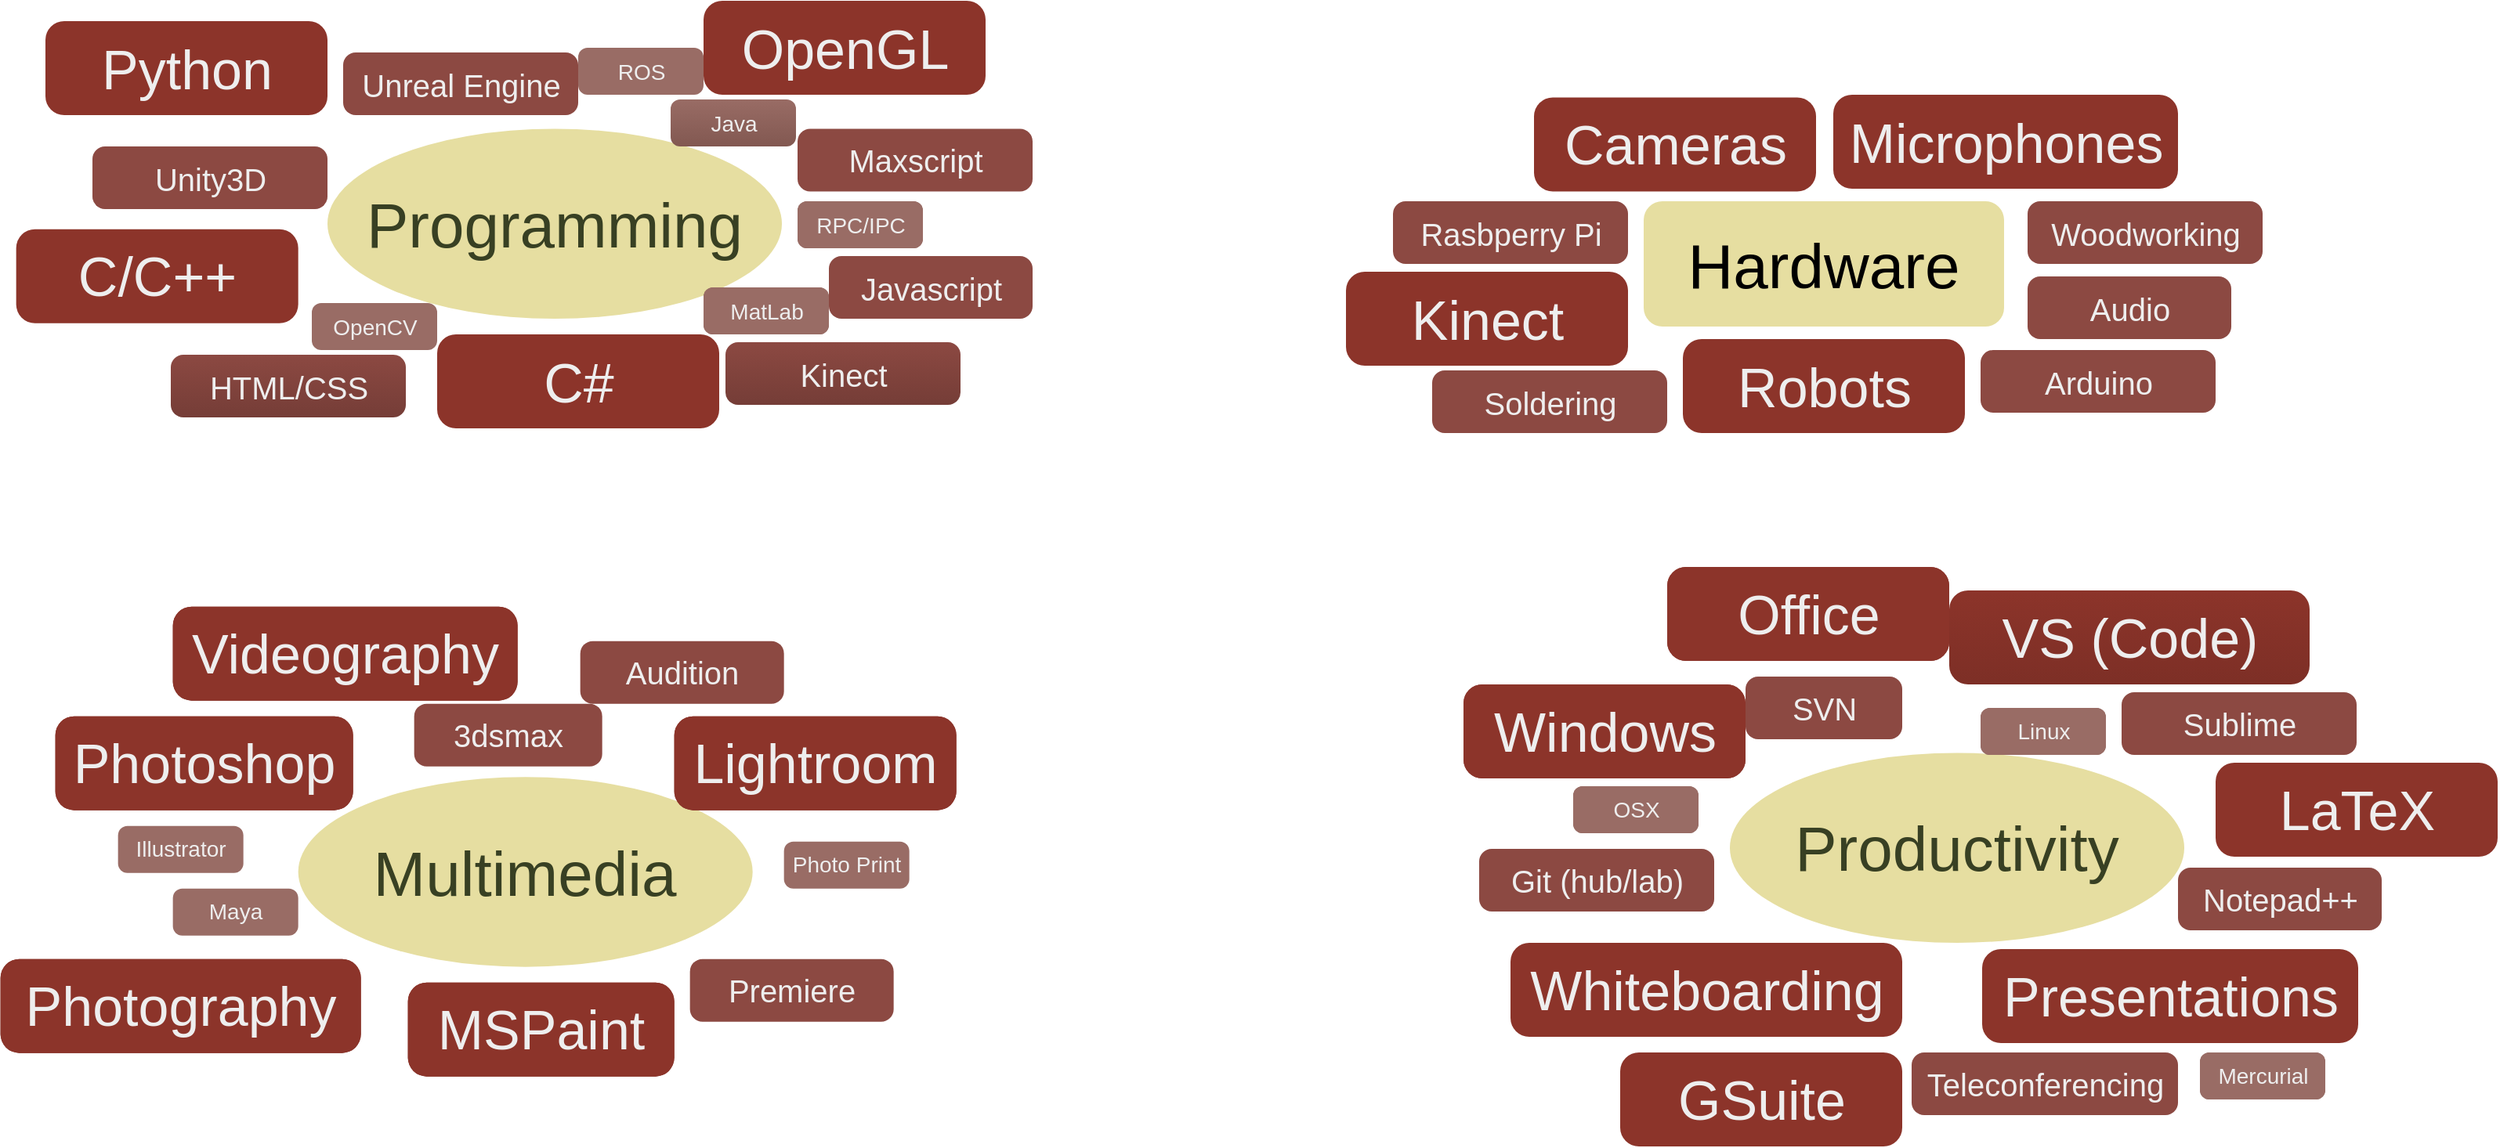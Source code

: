 <mxfile version="14.2.7" type="github">
  <diagram id="6a731a19-8d31-9384-78a2-239565b7b9f0" name="Page-1">
    <mxGraphModel dx="2773" dy="1524" grid="1" gridSize="10" guides="1" tooltips="1" connect="1" arrows="1" fold="1" page="1" pageScale="1" pageWidth="1600" pageHeight="800" background="#ffffff" math="0" shadow="0">
      <root>
        <mxCell id="0" />
        <mxCell id="1" parent="0" />
        <mxCell id="iaC6b17GLmA-YWx4HKnk-1555" value="Woodworking" style="rounded=1;strokeWidth=3;shadow=0;html=1;fontSize=20;strokeColor=none;fontColor=#EEEEEE;arcSize=20;absoluteArcSize=0;perimeter=ellipsePerimeter;fillColor=#8C4942;perimeterSpacing=2;" parent="1" vertex="1">
          <mxGeometry x="1295" y="141.5" width="150" height="40" as="geometry" />
        </mxCell>
        <mxCell id="iaC6b17GLmA-YWx4HKnk-1567" value="Rasbperry Pi" style="rounded=1;strokeWidth=3;shadow=0;html=1;fontSize=20;strokeColor=none;glass=0;perimeterSpacing=2;arcSize=20;fillOpacity=100;fontColor=#EEEEEE;absoluteArcSize=0;perimeter=ellipsePerimeter;fillColor=#8C4942;" parent="1" vertex="1">
          <mxGeometry x="890" y="141.5" width="150" height="40" as="geometry" />
        </mxCell>
        <mxCell id="iaC6b17GLmA-YWx4HKnk-1568" value="Arduino" style="rounded=1;strokeWidth=3;shadow=0;html=1;fontSize=20;strokeColor=none;glass=0;perimeterSpacing=2;arcSize=20;fillOpacity=100;fontColor=#EEEEEE;absoluteArcSize=0;perimeter=ellipsePerimeter;fillColor=#8C4942;" parent="1" vertex="1">
          <mxGeometry x="1265" y="236.5" width="150" height="40" as="geometry" />
        </mxCell>
        <mxCell id="iaC6b17GLmA-YWx4HKnk-1569" value="Cameras" style="rounded=1;strokeWidth=3;shadow=0;html=1;fontSize=35;strokeColor=none;fillColor=#8C342A;glass=0;perimeterSpacing=2;arcSize=20;fillOpacity=100;fontColor=#EEEEEE;absoluteArcSize=0;perimeter=ellipsePerimeter;" parent="1" vertex="1">
          <mxGeometry x="980" y="75.25" width="180" height="60" as="geometry" />
        </mxCell>
        <mxCell id="iaC6b17GLmA-YWx4HKnk-1579" value="Kinect" style="rounded=1;strokeWidth=3;shadow=0;html=1;fontSize=35;strokeColor=none;fillColor=#8C342A;glass=0;perimeterSpacing=2;arcSize=20;fillOpacity=100;fontColor=#EEEEEE;absoluteArcSize=0;perimeter=ellipsePerimeter;" parent="1" vertex="1">
          <mxGeometry x="860" y="186.5" width="180" height="60" as="geometry" />
        </mxCell>
        <mxCell id="iaC6b17GLmA-YWx4HKnk-1582" value="Microphones" style="rounded=1;strokeWidth=3;shadow=0;fontSize=35;strokeColor=none;fillColor=#8C342A;glass=0;perimeterSpacing=2;arcSize=20;fillOpacity=100;labelBackgroundColor=none;labelBorderColor=none;html=1;fontFamily=Helvetica;absoluteArcSize=0;imageAspect=1;portConstraintRotation=0;container=0;comic=0;fontColor=#EEEEEE;perimeter=ellipsePerimeter;" parent="1" vertex="1">
          <mxGeometry x="1171" y="73.5" width="220" height="60" as="geometry" />
        </mxCell>
        <mxCell id="iaC6b17GLmA-YWx4HKnk-1584" value="Soldering" style="rounded=1;strokeWidth=3;shadow=0;html=1;fontSize=20;strokeColor=none;glass=0;perimeterSpacing=2;arcSize=20;fillOpacity=100;fontColor=#EEEEEE;absoluteArcSize=0;perimeter=ellipsePerimeter;fillColor=#8C4942;" parent="1" vertex="1">
          <mxGeometry x="915" y="249.5" width="150" height="40" as="geometry" />
        </mxCell>
        <mxCell id="iaC6b17GLmA-YWx4HKnk-1587" value="Audio" style="rounded=1;strokeWidth=3;shadow=0;html=1;fontSize=20;glass=0;sketch=0;strokeColor=none;perimeterSpacing=2;arcSize=20;fillOpacity=100;fontColor=#EEEEEE;absoluteArcSize=0;perimeter=ellipsePerimeter;fillColor=#8C4942;" parent="1" vertex="1">
          <mxGeometry x="1295" y="189.5" width="130" height="40" as="geometry" />
        </mxCell>
        <mxCell id="iaC6b17GLmA-YWx4HKnk-1588" value="Robots" style="rounded=1;strokeWidth=3;shadow=0;html=1;fontSize=35;strokeColor=none;fillColor=#8C342A;glass=0;perimeterSpacing=2;arcSize=20;fillOpacity=100;fontColor=#EEEEEE;absoluteArcSize=0;perimeter=ellipsePerimeter;" parent="1" vertex="1">
          <mxGeometry x="1075" y="229.5" width="180" height="60" as="geometry" />
        </mxCell>
        <mxCell id="XpdubO5JGkFEaOIm9_27-1350" value="Programming" style="ellipse;whiteSpace=wrap;html=1;shadow=0;fontFamily=Helvetica;fontSize=40;align=center;strokeWidth=3;strokeColor=none;fontColor=#384023;fontStyle=0;perimeter=rhombusPerimeter;fillColor=#E6DEA1;perimeterSpacing=2;" parent="1" vertex="1">
          <mxGeometry x="210" y="95.25" width="290" height="121.25" as="geometry" />
        </mxCell>
        <mxCell id="XpdubO5JGkFEaOIm9_27-1352" value="Maxscript" style="rounded=1;strokeWidth=3;shadow=0;html=1;fontSize=20;strokeColor=none;fontColor=#EEEEEE;arcSize=20;absoluteArcSize=0;perimeter=ellipsePerimeter;fillColor=#8C4942;perimeterSpacing=2;" parent="1" vertex="1">
          <mxGeometry x="510" y="95.25" width="150" height="40" as="geometry" />
        </mxCell>
        <mxCell id="XpdubO5JGkFEaOIm9_27-1353" value="Unity3D" style="rounded=1;strokeWidth=3;shadow=0;html=1;fontSize=20;strokeColor=none;fontColor=#EEEEEE;arcSize=20;absoluteArcSize=0;perimeter=ellipsePerimeter;fillColor=#8C4942;perimeterSpacing=2;" parent="1" vertex="1">
          <mxGeometry x="60" y="106.5" width="150" height="40" as="geometry" />
        </mxCell>
        <mxCell id="XpdubO5JGkFEaOIm9_27-1355" value="Unreal Engine" style="rounded=1;strokeWidth=3;shadow=0;html=1;fontSize=20;strokeColor=none;glass=0;perimeterSpacing=2;arcSize=20;fillOpacity=100;fontColor=#EEEEEE;absoluteArcSize=0;perimeter=ellipsePerimeter;fillColor=#8C4942;" parent="1" vertex="1">
          <mxGeometry x="220" y="46.5" width="150" height="40" as="geometry" />
        </mxCell>
        <mxCell id="XpdubO5JGkFEaOIm9_27-1357" value="Kinect" style="rounded=1;strokeWidth=3;shadow=0;html=1;fontSize=20;strokeColor=none;glass=0;perimeterSpacing=2;arcSize=20;fillOpacity=100;fontColor=#EEEEEE;absoluteArcSize=0;perimeter=ellipsePerimeter;fillColor=#8C4942;gradientColor=#753D37;" parent="1" vertex="1">
          <mxGeometry x="464" y="231.5" width="150" height="40" as="geometry" />
        </mxCell>
        <mxCell id="XpdubO5JGkFEaOIm9_27-1359" value="Python" style="rounded=1;strokeWidth=3;shadow=0;html=1;fontSize=35;strokeColor=none;fillColor=#8C342A;glass=0;perimeterSpacing=2;arcSize=20;fillOpacity=100;fontColor=#EEEEEE;absoluteArcSize=0;perimeter=ellipsePerimeter;" parent="1" vertex="1">
          <mxGeometry x="30" y="26.5" width="180" height="60" as="geometry" />
        </mxCell>
        <mxCell id="XpdubO5JGkFEaOIm9_27-1361" value="C/C++" style="rounded=1;strokeWidth=3;shadow=0;html=1;fontSize=35;strokeColor=none;fillColor=#8C342A;glass=0;perimeterSpacing=2;arcSize=20;fillOpacity=100;fontColor=#EEEEEE;absoluteArcSize=0;perimeter=ellipsePerimeter;" parent="1" vertex="1">
          <mxGeometry x="11.33" y="159.38" width="180" height="60" as="geometry" />
        </mxCell>
        <mxCell id="XpdubO5JGkFEaOIm9_27-1363" value="OpenGL" style="rounded=1;strokeWidth=3;shadow=0;fontSize=35;strokeColor=none;fillColor=#8C342A;glass=0;perimeterSpacing=2;arcSize=20;fillOpacity=100;labelBackgroundColor=none;labelBorderColor=none;html=1;fontFamily=Helvetica;absoluteArcSize=0;imageAspect=1;portConstraintRotation=0;container=0;comic=0;fontColor=#EEEEEE;perimeter=ellipsePerimeter;" parent="1" vertex="1">
          <mxGeometry x="450" y="13.5" width="180" height="60" as="geometry" />
        </mxCell>
        <mxCell id="XpdubO5JGkFEaOIm9_27-1365" value="&lt;div style=&quot;font-size: 14px;&quot;&gt;ROS&lt;/div&gt;" style="rounded=1;strokeWidth=3;shadow=0;html=1;fontSize=14;strokeColor=none;glass=0;perimeterSpacing=2;arcSize=20;fillOpacity=100;fontColor=#EEEEEE;absoluteArcSize=0;perimeter=ellipsePerimeter;fillColor=#996C65;" parent="1" vertex="1">
          <mxGeometry x="370" y="43.5" width="80" height="30" as="geometry" />
        </mxCell>
        <mxCell id="XpdubO5JGkFEaOIm9_27-1367" value="HTML/CSS" style="rounded=1;strokeWidth=3;shadow=0;html=1;fontSize=20;strokeColor=none;glass=0;perimeterSpacing=2;arcSize=20;fillOpacity=100;fontColor=#EEEEEE;absoluteArcSize=0;perimeter=ellipsePerimeter;fillColor=#8C4942;gradientColor=#753D37;" parent="1" vertex="1">
          <mxGeometry x="110" y="239.5" width="150" height="40" as="geometry" />
        </mxCell>
        <mxCell id="XpdubO5JGkFEaOIm9_27-1368" value="RPC/IPC" style="rounded=1;strokeWidth=3;shadow=0;html=1;fontSize=14;strokeColor=none;glass=0;perimeterSpacing=2;arcSize=20;fillOpacity=100;fontColor=#EEEEEE;absoluteArcSize=0;perimeter=ellipsePerimeter;fillColor=#996C65;gradientColor=#825851;" parent="1" vertex="1">
          <mxGeometry x="510" y="141.5" width="80" height="30" as="geometry" />
        </mxCell>
        <mxCell id="XpdubO5JGkFEaOIm9_27-1370" value="Javascript" style="rounded=1;strokeWidth=3;shadow=0;html=1;fontSize=20;glass=0;sketch=0;strokeColor=none;perimeterSpacing=2;arcSize=20;fillOpacity=100;fontColor=#EEEEEE;absoluteArcSize=0;perimeter=ellipsePerimeter;fillColor=#8C4942;" parent="1" vertex="1">
          <mxGeometry x="530" y="176.5" width="130" height="40" as="geometry" />
        </mxCell>
        <mxCell id="XpdubO5JGkFEaOIm9_27-1372" value="C#" style="rounded=1;strokeWidth=3;shadow=0;html=1;fontSize=35;strokeColor=none;fillColor=#8C342A;glass=0;perimeterSpacing=2;arcSize=20;fillOpacity=100;fontColor=#EEEEEE;absoluteArcSize=0;perimeter=ellipsePerimeter;" parent="1" vertex="1">
          <mxGeometry x="280" y="226.5" width="180" height="60" as="geometry" />
        </mxCell>
        <mxCell id="XpdubO5JGkFEaOIm9_27-1373" value="Java" style="rounded=1;strokeWidth=3;shadow=0;html=1;fontSize=14;strokeColor=none;glass=0;perimeterSpacing=2;arcSize=20;fillOpacity=100;fontColor=#EEEEEE;absoluteArcSize=0;perimeter=ellipsePerimeter;fillColor=#996C65;gradientColor=#825851;" parent="1" vertex="1">
          <mxGeometry x="429" y="76.5" width="80" height="30" as="geometry" />
        </mxCell>
        <mxCell id="XpdubO5JGkFEaOIm9_27-1374" value="MatLab" style="rounded=1;strokeWidth=3;shadow=0;html=1;fontSize=14;strokeColor=none;glass=0;perimeterSpacing=2;arcSize=20;fillOpacity=100;fontColor=#EEEEEE;absoluteArcSize=0;perimeter=ellipsePerimeter;fillColor=#996C65;gradientColor=#825851;" parent="1" vertex="1">
          <mxGeometry x="450" y="196.5" width="80" height="30" as="geometry" />
        </mxCell>
        <mxCell id="XpdubO5JGkFEaOIm9_27-1375" value="OpenCV" style="rounded=1;strokeWidth=3;shadow=0;html=1;fontSize=14;strokeColor=none;glass=0;perimeterSpacing=2;arcSize=20;fillOpacity=100;fontColor=#EEEEEE;absoluteArcSize=0;perimeter=ellipsePerimeter;fillColor=#996C65;" parent="1" vertex="1">
          <mxGeometry x="200" y="206.5" width="80" height="30" as="geometry" />
        </mxCell>
        <mxCell id="XpdubO5JGkFEaOIm9_27-1376" value="Multimedia" style="ellipse;whiteSpace=wrap;html=1;shadow=0;fontFamily=Helvetica;fontSize=40;align=center;strokeWidth=3;strokeColor=none;fontColor=#384023;fontStyle=0;perimeter=rhombusPerimeter;fillColor=#E6DEA1;perimeterSpacing=2;" parent="1" vertex="1">
          <mxGeometry x="191.33" y="509.08" width="290" height="121.25" as="geometry" />
        </mxCell>
        <mxCell id="XpdubO5JGkFEaOIm9_27-1378" value="3dsmax" style="rounded=1;strokeWidth=3;shadow=0;html=1;fontSize=20;strokeColor=none;fontColor=#EEEEEE;arcSize=20;absoluteArcSize=0;perimeter=ellipsePerimeter;fillColor=#8C4942;perimeterSpacing=2;" parent="1" vertex="1">
          <mxGeometry x="265.33" y="462.33" width="120" height="40" as="geometry" />
        </mxCell>
        <mxCell id="XpdubO5JGkFEaOIm9_27-1380" value="Audition" style="rounded=1;strokeWidth=3;shadow=0;html=1;fontSize=20;strokeColor=none;glass=0;perimeterSpacing=2;arcSize=20;fillOpacity=100;fontColor=#EEEEEE;absoluteArcSize=0;perimeter=ellipsePerimeter;fillColor=#8C4942;" parent="1" vertex="1">
          <mxGeometry x="371.33" y="422.33" width="130" height="40" as="geometry" />
        </mxCell>
        <mxCell id="XpdubO5JGkFEaOIm9_27-1382" value="Lightroom" style="rounded=1;strokeWidth=3;shadow=0;html=1;fontSize=35;strokeColor=none;fillColor=#8C342A;glass=0;perimeterSpacing=2;arcSize=20;fillOpacity=100;fontColor=#EEEEEE;absoluteArcSize=0;gradientColor=#7D2F26;perimeter=ellipsePerimeter;" parent="1" vertex="1">
          <mxGeometry x="431.33" y="470.33" width="180" height="60" as="geometry" />
        </mxCell>
        <mxCell id="XpdubO5JGkFEaOIm9_27-1384" value="Photography" style="rounded=1;strokeWidth=3;shadow=0;html=1;fontSize=35;strokeColor=none;fillColor=#8C342A;glass=0;perimeterSpacing=2;arcSize=20;fillOpacity=100;fontColor=#EEEEEE;absoluteArcSize=0;gradientColor=#7D2F26;perimeter=ellipsePerimeter;" parent="1" vertex="1">
          <mxGeometry x="1.33" y="625.33" width="230" height="60" as="geometry" />
        </mxCell>
        <mxCell id="XpdubO5JGkFEaOIm9_27-1386" value="Photoshop" style="rounded=1;strokeWidth=3;shadow=0;fontSize=35;strokeColor=none;fillColor=#8C342A;glass=0;perimeterSpacing=2;arcSize=20;fillOpacity=100;labelBackgroundColor=none;labelBorderColor=none;html=1;fontFamily=Helvetica;absoluteArcSize=0;imageAspect=1;portConstraintRotation=0;container=0;comic=0;fontColor=#EEEEEE;gradientColor=#7D2F26;perimeter=ellipsePerimeter;" parent="1" vertex="1">
          <mxGeometry x="36.33" y="470.33" width="190" height="60" as="geometry" />
        </mxCell>
        <mxCell id="XpdubO5JGkFEaOIm9_27-1388" value="Photo Print" style="rounded=1;strokeWidth=3;shadow=0;html=1;fontSize=14;strokeColor=none;glass=0;perimeterSpacing=2;arcSize=20;fillOpacity=100;fontColor=#EEEEEE;absoluteArcSize=0;perimeter=ellipsePerimeter;fillColor=#996C65;" parent="1" vertex="1">
          <mxGeometry x="501.33" y="550.33" width="80" height="30" as="geometry" />
        </mxCell>
        <mxCell id="XpdubO5JGkFEaOIm9_27-1390" value="Illustrator" style="rounded=1;strokeWidth=3;shadow=0;html=1;fontSize=14;strokeColor=none;glass=0;perimeterSpacing=2;arcSize=20;fillOpacity=100;fontColor=#EEEEEE;absoluteArcSize=0;perimeter=ellipsePerimeter;fillColor=#996C65;" parent="1" vertex="1">
          <mxGeometry x="76.33" y="540.33" width="80" height="30" as="geometry" />
        </mxCell>
        <mxCell id="XpdubO5JGkFEaOIm9_27-1392" value="Videography" style="rounded=1;strokeWidth=3;shadow=0;fontSize=35;strokeColor=none;fillColor=#8C342A;glass=0;perimeterSpacing=2;arcSize=20;fillOpacity=100;labelBackgroundColor=none;labelBorderColor=none;html=1;fontFamily=Helvetica;absoluteArcSize=0;imageAspect=1;portConstraintRotation=0;container=0;comic=0;fontColor=#EEEEEE;gradientColor=#7D2F26;perimeter=ellipsePerimeter;" parent="1" vertex="1">
          <mxGeometry x="111.33" y="400.33" width="220" height="60" as="geometry" />
        </mxCell>
        <mxCell id="XpdubO5JGkFEaOIm9_27-1394" value="Maya" style="rounded=1;strokeWidth=3;shadow=0;html=1;fontSize=14;strokeColor=none;glass=0;perimeterSpacing=2;arcSize=20;fillOpacity=100;fontColor=#EEEEEE;absoluteArcSize=0;perimeter=ellipsePerimeter;fillColor=#996C65;" parent="1" vertex="1">
          <mxGeometry x="111.33" y="580.33" width="80" height="30" as="geometry" />
        </mxCell>
        <mxCell id="XpdubO5JGkFEaOIm9_27-1396" value="Premiere" style="rounded=1;strokeWidth=3;shadow=0;html=1;fontSize=20;strokeColor=none;glass=0;perimeterSpacing=2;arcSize=20;fillOpacity=100;fontColor=#EEEEEE;absoluteArcSize=0;perimeter=ellipsePerimeter;fillColor=#8C4942;" parent="1" vertex="1">
          <mxGeometry x="441.33" y="625.33" width="130" height="40" as="geometry" />
        </mxCell>
        <mxCell id="XpdubO5JGkFEaOIm9_27-1398" value="MSPaint" style="rounded=1;strokeWidth=3;shadow=0;html=1;fontSize=35;strokeColor=none;fillColor=#8C342A;glass=0;perimeterSpacing=2;arcSize=20;fillOpacity=100;fontColor=#EEEEEE;absoluteArcSize=0;gradientColor=#7D2F26;perimeter=ellipsePerimeter;" parent="1" vertex="1">
          <mxGeometry x="261.33" y="640.33" width="170" height="60" as="geometry" />
        </mxCell>
        <mxCell id="XpdubO5JGkFEaOIm9_27-1399" value="Productivity" style="ellipse;whiteSpace=wrap;html=1;shadow=0;fontFamily=Helvetica;fontSize=40;align=center;strokeWidth=3;strokeColor=none;fontColor=#384023;fontStyle=0;perimeter=rhombusPerimeter;fillColor=#E6DEA1;perimeterSpacing=2;" parent="1" vertex="1">
          <mxGeometry x="1105" y="493.75" width="290" height="121.25" as="geometry" />
        </mxCell>
        <mxCell id="XpdubO5JGkFEaOIm9_27-1401" value="Sublime" style="rounded=1;strokeWidth=3;shadow=0;html=1;fontSize=20;strokeColor=none;fontColor=#EEEEEE;arcSize=20;absoluteArcSize=0;perimeter=ellipsePerimeter;fillColor=#8C4942;perimeterSpacing=2;" parent="1" vertex="1">
          <mxGeometry x="1355" y="455" width="150" height="40" as="geometry" />
        </mxCell>
        <mxCell id="XpdubO5JGkFEaOIm9_27-1403" value="Git (hub/lab)" style="rounded=1;strokeWidth=3;shadow=0;html=1;fontSize=20;strokeColor=none;glass=0;perimeterSpacing=2;arcSize=20;fillOpacity=100;fontColor=#EEEEEE;absoluteArcSize=0;perimeter=ellipsePerimeter;fillColor=#8C4942;" parent="1" vertex="1">
          <mxGeometry x="945" y="555" width="150" height="40" as="geometry" />
        </mxCell>
        <mxCell id="XpdubO5JGkFEaOIm9_27-1405" value="Office" style="rounded=1;strokeWidth=3;shadow=0;html=1;fontSize=35;strokeColor=none;fillColor=#8C342A;glass=0;perimeterSpacing=2;arcSize=20;fillOpacity=100;fontColor=#EEEEEE;absoluteArcSize=0;gradientColor=#7D2F26;perimeter=ellipsePerimeter;" parent="1" vertex="1">
          <mxGeometry x="1065" y="375" width="180" height="60" as="geometry" />
        </mxCell>
        <mxCell id="XpdubO5JGkFEaOIm9_27-1407" value="Windows" style="rounded=1;strokeWidth=3;shadow=0;html=1;fontSize=35;strokeColor=none;fillColor=#8C342A;glass=0;perimeterSpacing=2;arcSize=20;fillOpacity=100;fontColor=#EEEEEE;absoluteArcSize=0;gradientColor=#7D2F26;perimeter=ellipsePerimeter;" parent="1" vertex="1">
          <mxGeometry x="935" y="450" width="180" height="60" as="geometry" />
        </mxCell>
        <mxCell id="XpdubO5JGkFEaOIm9_27-1409" value="VS (Code)" style="rounded=1;strokeWidth=3;shadow=0;fontSize=35;strokeColor=none;fillColor=#8C342A;glass=0;perimeterSpacing=2;arcSize=20;fillOpacity=100;labelBackgroundColor=none;labelBorderColor=none;html=1;fontFamily=Helvetica;absoluteArcSize=0;imageAspect=1;portConstraintRotation=0;container=0;comic=0;fontColor=#EEEEEE;gradientColor=#7D2F26;perimeter=ellipsePerimeter;" parent="1" vertex="1">
          <mxGeometry x="1245" y="390" width="230" height="60" as="geometry" />
        </mxCell>
        <mxCell id="XpdubO5JGkFEaOIm9_27-1412" value="Teleconferencing" style="rounded=1;strokeWidth=3;shadow=0;html=1;fontSize=20;strokeColor=none;glass=0;perimeterSpacing=2;arcSize=20;fillOpacity=100;fontColor=#EEEEEE;absoluteArcSize=0;perimeter=ellipsePerimeter;fillColor=#8C4942;" parent="1" vertex="1">
          <mxGeometry x="1221" y="685" width="170" height="40" as="geometry" />
        </mxCell>
        <mxCell id="XpdubO5JGkFEaOIm9_27-1414" value="Mercurial" style="rounded=1;strokeWidth=3;shadow=0;html=1;fontSize=14;strokeColor=none;glass=0;perimeterSpacing=2;arcSize=20;fillOpacity=100;fontColor=#EEEEEE;absoluteArcSize=0;perimeter=ellipsePerimeter;fillColor=#996C65;gradientColor=#825851;" parent="1" vertex="1">
          <mxGeometry x="1405" y="685" width="80" height="30" as="geometry" />
        </mxCell>
        <mxCell id="XpdubO5JGkFEaOIm9_27-1416" value="Notepad++" style="rounded=1;strokeWidth=3;shadow=0;html=1;fontSize=20;glass=0;sketch=0;strokeColor=none;perimeterSpacing=2;arcSize=20;fillOpacity=100;fontColor=#EEEEEE;absoluteArcSize=0;perimeter=ellipsePerimeter;fillColor=#8C4942;" parent="1" vertex="1">
          <mxGeometry x="1391" y="567" width="130" height="40" as="geometry" />
        </mxCell>
        <mxCell id="XpdubO5JGkFEaOIm9_27-1418" value="Linux" style="rounded=1;strokeWidth=3;shadow=0;html=1;fontSize=14;strokeColor=none;glass=0;perimeterSpacing=2;arcSize=20;fillOpacity=100;fontColor=#EEEEEE;absoluteArcSize=0;perimeter=ellipsePerimeter;fillColor=#996C65;gradientColor=#825851;" parent="1" vertex="1">
          <mxGeometry x="1265" y="465" width="80" height="30" as="geometry" />
        </mxCell>
        <mxCell id="XpdubO5JGkFEaOIm9_27-1420" value="OSX" style="rounded=1;strokeWidth=3;shadow=0;html=1;fontSize=14;strokeColor=none;glass=0;perimeterSpacing=2;arcSize=20;fillOpacity=100;fontColor=#EEEEEE;absoluteArcSize=0;perimeter=ellipsePerimeter;fillColor=#996C65;gradientColor=#825851;" parent="1" vertex="1">
          <mxGeometry x="1005" y="515" width="80" height="30" as="geometry" />
        </mxCell>
        <mxCell id="XpdubO5JGkFEaOIm9_27-1422" value="&lt;div&gt;LaTeX&lt;/div&gt;" style="rounded=1;strokeWidth=3;shadow=0;html=1;fontSize=35;strokeColor=none;fillColor=#8C342A;glass=0;perimeterSpacing=2;arcSize=20;fillOpacity=100;fontColor=#EEEEEE;absoluteArcSize=0;perimeter=ellipsePerimeter;" parent="1" vertex="1">
          <mxGeometry x="1415" y="500" width="180" height="60" as="geometry" />
        </mxCell>
        <mxCell id="XpdubO5JGkFEaOIm9_27-1423" value="GSuite" style="rounded=1;strokeWidth=3;shadow=0;html=1;fontSize=35;strokeColor=none;fillColor=#8C342A;glass=0;perimeterSpacing=2;arcSize=20;fillOpacity=100;fontColor=#EEEEEE;absoluteArcSize=0;perimeter=ellipsePerimeter;" parent="1" vertex="1">
          <mxGeometry x="1035" y="685" width="180" height="60" as="geometry" />
        </mxCell>
        <mxCell id="XpdubO5JGkFEaOIm9_27-1425" value="Whiteboarding" style="rounded=1;strokeWidth=3;shadow=0;html=1;fontSize=35;strokeColor=none;fillColor=#8C342A;glass=0;perimeterSpacing=2;arcSize=20;fillOpacity=100;fontColor=#EEEEEE;absoluteArcSize=0;perimeter=ellipsePerimeter;" parent="1" vertex="1">
          <mxGeometry x="965" y="615" width="250" height="60" as="geometry" />
        </mxCell>
        <mxCell id="XpdubO5JGkFEaOIm9_27-1427" value="Presentations" style="rounded=1;strokeWidth=3;shadow=0;html=1;fontSize=35;strokeColor=none;fillColor=#8C342A;glass=0;perimeterSpacing=2;arcSize=20;fillOpacity=100;fontColor=#EEEEEE;absoluteArcSize=0;perimeter=ellipsePerimeter;" parent="1" vertex="1">
          <mxGeometry x="1266" y="619" width="240" height="60" as="geometry" />
        </mxCell>
        <mxCell id="XpdubO5JGkFEaOIm9_27-1428" value="SVN" style="rounded=1;strokeWidth=3;shadow=0;html=1;fontSize=20;strokeColor=none;fontColor=#EEEEEE;arcSize=20;absoluteArcSize=0;perimeter=ellipsePerimeter;fillColor=#8C4942;perimeterSpacing=2;" parent="1" vertex="1">
          <mxGeometry x="1115" y="445" width="100" height="40" as="geometry" />
        </mxCell>
        <mxCell id="n3WQvBwTVA5E7rVI3cKe-1350" value="Videography" style="rounded=1;strokeWidth=3;shadow=0;fontSize=35;strokeColor=none;fillColor=#8C342A;glass=0;perimeterSpacing=2;arcSize=20;fillOpacity=100;labelBackgroundColor=none;labelBorderColor=none;html=1;fontFamily=Helvetica;absoluteArcSize=0;imageAspect=1;portConstraintRotation=0;container=0;comic=0;fontColor=#EEEEEE;perimeter=ellipsePerimeter;" vertex="1" parent="1">
          <mxGeometry x="111.33" y="400.33" width="220" height="60" as="geometry" />
        </mxCell>
        <mxCell id="n3WQvBwTVA5E7rVI3cKe-1351" value="Photoshop" style="rounded=1;strokeWidth=3;shadow=0;fontSize=35;strokeColor=none;fillColor=#8C342A;glass=0;perimeterSpacing=2;arcSize=20;fillOpacity=100;labelBackgroundColor=none;labelBorderColor=none;html=1;fontFamily=Helvetica;absoluteArcSize=0;imageAspect=1;portConstraintRotation=0;container=0;comic=0;fontColor=#EEEEEE;perimeter=ellipsePerimeter;" vertex="1" parent="1">
          <mxGeometry x="36.33" y="470.33" width="190" height="60" as="geometry" />
        </mxCell>
        <mxCell id="n3WQvBwTVA5E7rVI3cKe-1352" value="Photography" style="rounded=1;strokeWidth=3;shadow=0;html=1;fontSize=35;strokeColor=none;fillColor=#8C342A;glass=0;perimeterSpacing=2;arcSize=20;fillOpacity=100;fontColor=#EEEEEE;absoluteArcSize=0;perimeter=ellipsePerimeter;" vertex="1" parent="1">
          <mxGeometry x="1.33" y="625.33" width="230" height="60" as="geometry" />
        </mxCell>
        <mxCell id="n3WQvBwTVA5E7rVI3cKe-1353" value="MSPaint" style="rounded=1;strokeWidth=3;shadow=0;html=1;fontSize=35;strokeColor=none;fillColor=#8C342A;glass=0;perimeterSpacing=2;arcSize=20;fillOpacity=100;fontColor=#EEEEEE;absoluteArcSize=0;perimeter=ellipsePerimeter;" vertex="1" parent="1">
          <mxGeometry x="261.33" y="640.33" width="170" height="60" as="geometry" />
        </mxCell>
        <mxCell id="n3WQvBwTVA5E7rVI3cKe-1354" value="Lightroom" style="rounded=1;strokeWidth=3;shadow=0;html=1;fontSize=35;strokeColor=none;fillColor=#8C342A;glass=0;perimeterSpacing=2;arcSize=20;fillOpacity=100;fontColor=#EEEEEE;absoluteArcSize=0;perimeter=ellipsePerimeter;" vertex="1" parent="1">
          <mxGeometry x="431.33" y="470.33" width="180" height="60" as="geometry" />
        </mxCell>
        <mxCell id="n3WQvBwTVA5E7rVI3cKe-1355" value="Windows" style="rounded=1;strokeWidth=3;shadow=0;html=1;fontSize=35;strokeColor=none;fillColor=#8C342A;glass=0;perimeterSpacing=2;arcSize=20;fillOpacity=100;fontColor=#EEEEEE;absoluteArcSize=0;perimeter=ellipsePerimeter;" vertex="1" parent="1">
          <mxGeometry x="935" y="450" width="180" height="60" as="geometry" />
        </mxCell>
        <mxCell id="n3WQvBwTVA5E7rVI3cKe-1356" value="Office" style="rounded=1;strokeWidth=3;shadow=0;html=1;fontSize=35;strokeColor=none;fillColor=#8C342A;glass=0;perimeterSpacing=2;arcSize=20;fillOpacity=100;fontColor=#EEEEEE;absoluteArcSize=0;perimeter=ellipsePerimeter;" vertex="1" parent="1">
          <mxGeometry x="1065" y="375" width="180" height="60" as="geometry" />
        </mxCell>
        <mxCell id="n3WQvBwTVA5E7rVI3cKe-1357" value="Linux" style="rounded=1;strokeWidth=3;shadow=0;html=1;fontSize=14;strokeColor=none;glass=0;perimeterSpacing=2;arcSize=20;fillOpacity=100;fontColor=#EEEEEE;absoluteArcSize=0;perimeter=ellipsePerimeter;fillColor=#996C65;" vertex="1" parent="1">
          <mxGeometry x="1265" y="465" width="80" height="30" as="geometry" />
        </mxCell>
        <mxCell id="n3WQvBwTVA5E7rVI3cKe-1358" value="OSX" style="rounded=1;strokeWidth=3;shadow=0;html=1;fontSize=14;strokeColor=none;glass=0;perimeterSpacing=2;arcSize=20;fillOpacity=100;fontColor=#EEEEEE;absoluteArcSize=0;perimeter=ellipsePerimeter;fillColor=#996C65;" vertex="1" parent="1">
          <mxGeometry x="1005" y="515" width="80" height="30" as="geometry" />
        </mxCell>
        <mxCell id="n3WQvBwTVA5E7rVI3cKe-1359" value="Mercurial" style="rounded=1;strokeWidth=3;shadow=0;html=1;fontSize=14;strokeColor=none;glass=0;perimeterSpacing=2;arcSize=20;fillOpacity=100;fontColor=#EEEEEE;absoluteArcSize=0;perimeter=ellipsePerimeter;fillColor=#996C65;" vertex="1" parent="1">
          <mxGeometry x="1405" y="685" width="80" height="30" as="geometry" />
        </mxCell>
        <mxCell id="n3WQvBwTVA5E7rVI3cKe-1360" value="RPC/IPC" style="rounded=1;strokeWidth=3;shadow=0;html=1;fontSize=14;strokeColor=none;glass=0;perimeterSpacing=2;arcSize=20;fillOpacity=100;fontColor=#EEEEEE;absoluteArcSize=0;perimeter=ellipsePerimeter;fillColor=#996C65;" vertex="1" parent="1">
          <mxGeometry x="510" y="141.5" width="80" height="30" as="geometry" />
        </mxCell>
        <mxCell id="n3WQvBwTVA5E7rVI3cKe-1361" value="MatLab" style="rounded=1;strokeWidth=3;shadow=0;html=1;fontSize=14;strokeColor=none;glass=0;perimeterSpacing=2;arcSize=20;fillOpacity=100;fontColor=#EEEEEE;absoluteArcSize=0;perimeter=ellipsePerimeter;fillColor=#996C65;" vertex="1" parent="1">
          <mxGeometry x="450" y="196.5" width="80" height="30" as="geometry" />
        </mxCell>
        <mxCell id="n3WQvBwTVA5E7rVI3cKe-1379" value="Hardware" style="rounded=1;whiteSpace=wrap;html=1;shadow=0;sketch=0;gradientColor=none;fontSize=40;fillColor=#E6DEA1;strokeColor=none;" vertex="1" parent="1">
          <mxGeometry x="1050" y="141.5" width="230" height="80" as="geometry" />
        </mxCell>
      </root>
    </mxGraphModel>
  </diagram>
</mxfile>
